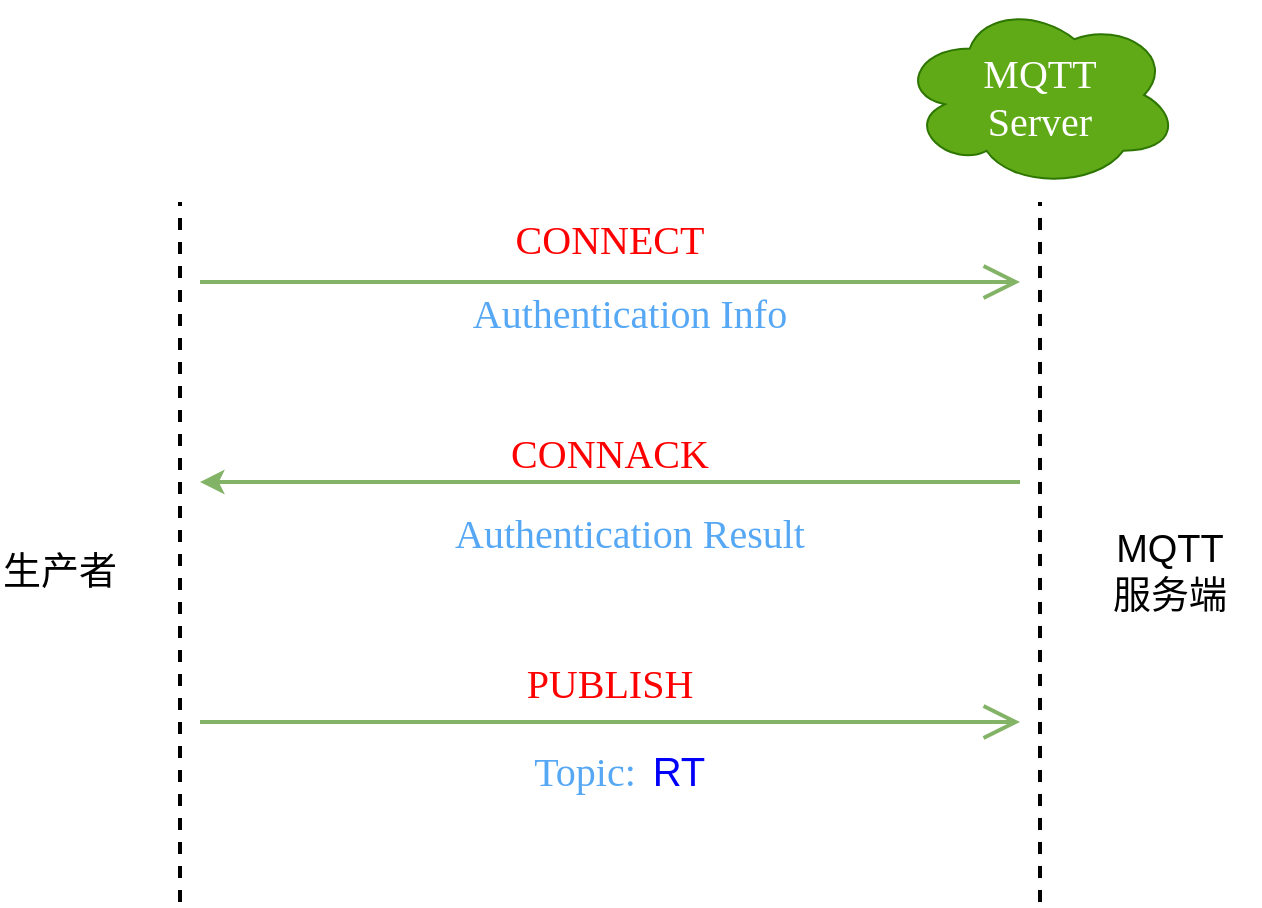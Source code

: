 <mxfile version="20.8.23" type="github" pages="3">
  <diagram name="第 1 页" id="2depREerfcmBq1PA4sxw">
    <mxGraphModel dx="993" dy="688" grid="0" gridSize="10" guides="1" tooltips="1" connect="1" arrows="1" fold="1" page="1" pageScale="1" pageWidth="1200" pageHeight="1920" math="0" shadow="0">
      <root>
        <mxCell id="0" />
        <mxCell id="1" parent="0" />
        <mxCell id="WglIiz3RQcRZdJG2cxxD-5" style="edgeStyle=none;curved=1;rounded=0;hachureGap=4;orthogonalLoop=1;jettySize=auto;html=1;fontFamily=Times New Roman;fontSize=16;endArrow=open;startSize=14;endSize=14;sourcePerimeterSpacing=8;targetPerimeterSpacing=8;strokeWidth=2;fillColor=#d5e8d4;strokeColor=#82b366;" parent="1" edge="1">
          <mxGeometry relative="1" as="geometry">
            <mxPoint x="230" y="420" as="sourcePoint" />
            <mxPoint x="640" y="420" as="targetPoint" />
          </mxGeometry>
        </mxCell>
        <mxCell id="WglIiz3RQcRZdJG2cxxD-3" value="" style="shape=image;imageAspect=0;aspect=fixed;verticalLabelPosition=bottom;verticalAlign=top;sketch=1;hachureGap=4;jiggle=2;curveFitting=1;fontFamily=Architects Daughter;fontSource=https%3A%2F%2Ffonts.googleapis.com%2Fcss%3Ffamily%3DArchitects%2BDaughter;fontSize=20;image=https://pic.fx7.top/PicGo/%E6%95%B0%E9%87%87.png;" parent="1" vertex="1">
          <mxGeometry x="150" y="300" width="146.9" height="63" as="geometry" />
        </mxCell>
        <mxCell id="WglIiz3RQcRZdJG2cxxD-4" value="MQTT&lt;br&gt;Server" style="ellipse;shape=cloud;whiteSpace=wrap;html=1;hachureGap=4;fontFamily=Times New Roman;fontSize=20;fillColor=#60a917;strokeColor=#2D7600;fontColor=#ffffff;" parent="1" vertex="1">
          <mxGeometry x="580" y="280" width="139.5" height="93" as="geometry" />
        </mxCell>
        <mxCell id="1cNgrbimQZvX6vLDxFEA-1" value="" style="endArrow=none;dashed=1;html=1;rounded=0;sketch=0;strokeWidth=2;" edge="1" parent="1">
          <mxGeometry width="50" height="50" relative="1" as="geometry">
            <mxPoint x="220" y="730" as="sourcePoint" />
            <mxPoint x="220" y="380" as="targetPoint" />
          </mxGeometry>
        </mxCell>
        <mxCell id="1cNgrbimQZvX6vLDxFEA-2" value="" style="endArrow=none;dashed=1;html=1;rounded=0;sketch=0;strokeWidth=2;" edge="1" parent="1">
          <mxGeometry width="50" height="50" relative="1" as="geometry">
            <mxPoint x="650" y="730" as="sourcePoint" />
            <mxPoint x="650" y="380" as="targetPoint" />
          </mxGeometry>
        </mxCell>
        <mxCell id="1cNgrbimQZvX6vLDxFEA-4" value="" style="endArrow=classic;html=1;rounded=0;sketch=0;strokeWidth=2;fillColor=#d5e8d4;strokeColor=#82b366;" edge="1" parent="1">
          <mxGeometry width="50" height="50" relative="1" as="geometry">
            <mxPoint x="640" y="520" as="sourcePoint" />
            <mxPoint x="230" y="520" as="targetPoint" />
          </mxGeometry>
        </mxCell>
        <mxCell id="1cNgrbimQZvX6vLDxFEA-7" value="&lt;div style=&quot;text-align: center;&quot;&gt;&lt;font face=&quot;Times New Roman&quot;&gt;&lt;span style=&quot;font-size: 20px; background-color: rgb(255, 255, 255);&quot;&gt;CONNACK&lt;/span&gt;&lt;/font&gt;&lt;/div&gt;" style="text;whiteSpace=wrap;html=1;fontSize=20;fontFamily=Times New Roman;align=center;verticalAlign=middle;fontColor=#FF0000;labelBackgroundColor=default;" vertex="1" parent="1">
          <mxGeometry x="390" y="480" width="90" height="50" as="geometry" />
        </mxCell>
        <mxCell id="1cNgrbimQZvX6vLDxFEA-14" value="Authentication Result" style="text;html=1;strokeColor=none;fillColor=none;align=center;verticalAlign=middle;whiteSpace=wrap;rounded=0;fontSize=20;fontFamily=Times New Roman;labelBackgroundColor=default;fontColor=#56a8f5;" vertex="1" parent="1">
          <mxGeometry x="350" y="530" width="190" height="30" as="geometry" />
        </mxCell>
        <mxCell id="1cNgrbimQZvX6vLDxFEA-15" value="生产者" style="text;html=1;strokeColor=none;fillColor=none;align=center;verticalAlign=middle;whiteSpace=wrap;rounded=0;fontSize=19;" vertex="1" parent="1">
          <mxGeometry x="130" y="550" width="60" height="30" as="geometry" />
        </mxCell>
        <mxCell id="1cNgrbimQZvX6vLDxFEA-17" value="MQTT&lt;br&gt;服务端" style="text;html=1;strokeColor=none;fillColor=none;align=center;verticalAlign=middle;whiteSpace=wrap;rounded=0;fontSize=19;" vertex="1" parent="1">
          <mxGeometry x="670" y="550" width="90" height="30" as="geometry" />
        </mxCell>
        <mxCell id="1cNgrbimQZvX6vLDxFEA-18" value="Authentication Info" style="text;html=1;strokeColor=none;fillColor=none;align=center;verticalAlign=middle;whiteSpace=wrap;rounded=0;fontSize=20;fontFamily=Times New Roman;labelBackgroundColor=default;fontColor=#56a8f5;" vertex="1" parent="1">
          <mxGeometry x="350" y="420" width="190" height="30" as="geometry" />
        </mxCell>
        <mxCell id="1cNgrbimQZvX6vLDxFEA-20" style="edgeStyle=none;curved=1;rounded=0;hachureGap=4;orthogonalLoop=1;jettySize=auto;html=1;fontFamily=Times New Roman;fontSize=16;endArrow=open;startSize=14;endSize=14;sourcePerimeterSpacing=8;targetPerimeterSpacing=8;strokeWidth=2;fillColor=#d5e8d4;strokeColor=#82b366;" edge="1" parent="1">
          <mxGeometry relative="1" as="geometry">
            <mxPoint x="230" y="640" as="sourcePoint" />
            <mxPoint x="640" y="640" as="targetPoint" />
          </mxGeometry>
        </mxCell>
        <mxCell id="1cNgrbimQZvX6vLDxFEA-22" value="&lt;div style=&quot;text-align: center;&quot;&gt;&lt;font size=&quot;1&quot; face=&quot;Times New Roman&quot;&gt;&lt;span style=&quot;background-color: rgb(255, 255, 255); font-size: 20px;&quot;&gt;PUBLISH&lt;/span&gt;&lt;/font&gt;&lt;/div&gt;" style="text;whiteSpace=wrap;html=1;fontSize=20;fontFamily=Times New Roman;align=center;verticalAlign=middle;fontColor=#FF0000;labelBackgroundColor=default;" vertex="1" parent="1">
          <mxGeometry x="320" y="595" width="230" height="50" as="geometry" />
        </mxCell>
        <mxCell id="1cNgrbimQZvX6vLDxFEA-23" value="&lt;div style=&quot;text-align: center;&quot;&gt;&lt;font face=&quot;Times New Roman&quot;&gt;&lt;span style=&quot;font-size: 20px; background-color: rgb(255, 255, 255);&quot;&gt;CONNECT&lt;/span&gt;&lt;/font&gt;&lt;/div&gt;" style="text;whiteSpace=wrap;html=1;fontSize=20;fontFamily=Times New Roman;align=center;verticalAlign=middle;fontColor=#FF0000;labelBackgroundColor=default;" vertex="1" parent="1">
          <mxGeometry x="390" y="373" width="90" height="50" as="geometry" />
        </mxCell>
        <mxCell id="j_dgKrrUZC10vsXky4ux-1" value="Topic:&amp;nbsp;" style="text;html=1;strokeColor=none;fillColor=none;align=center;verticalAlign=middle;whiteSpace=wrap;rounded=0;fontSize=20;fontFamily=Times New Roman;labelBackgroundColor=default;fontColor=#56a8f5;" vertex="1" parent="1">
          <mxGeometry x="393" y="649" width="64" height="30" as="geometry" />
        </mxCell>
        <mxCell id="j_dgKrrUZC10vsXky4ux-2" value="RT" style="text;html=1;strokeColor=none;fillColor=none;align=center;verticalAlign=middle;whiteSpace=wrap;rounded=0;fontSize=20;fontColor=#0000fa;" vertex="1" parent="1">
          <mxGeometry x="412" y="649" width="115" height="30" as="geometry" />
        </mxCell>
      </root>
    </mxGraphModel>
  </diagram>
  <diagram id="5GNpfaJDFPiufRLFJj9T" name="第 2 页">
    <mxGraphModel dx="934" dy="647" grid="0" gridSize="10" guides="1" tooltips="1" connect="1" arrows="1" fold="1" page="1" pageScale="1" pageWidth="1200" pageHeight="1920" math="0" shadow="0">
      <root>
        <mxCell id="0" />
        <mxCell id="1" parent="0" />
        <mxCell id="sBLDZ6kfOL8sw0q32bDc-1" style="edgeStyle=none;curved=1;rounded=0;hachureGap=4;orthogonalLoop=1;jettySize=auto;html=1;fontFamily=Times New Roman;fontSize=16;endArrow=open;startSize=14;endSize=14;sourcePerimeterSpacing=8;targetPerimeterSpacing=8;strokeWidth=2;fillColor=#d5e8d4;strokeColor=#82b366;" edge="1" parent="1">
          <mxGeometry relative="1" as="geometry">
            <mxPoint x="230" y="420" as="sourcePoint" />
            <mxPoint x="640" y="420" as="targetPoint" />
          </mxGeometry>
        </mxCell>
        <mxCell id="sBLDZ6kfOL8sw0q32bDc-3" value="MQTT&lt;br&gt;Server" style="ellipse;shape=cloud;whiteSpace=wrap;html=1;hachureGap=4;fontFamily=Times New Roman;fontSize=20;fillColor=#60a917;strokeColor=#2D7600;fontColor=#ffffff;" vertex="1" parent="1">
          <mxGeometry x="580" y="280" width="139.5" height="93" as="geometry" />
        </mxCell>
        <mxCell id="sBLDZ6kfOL8sw0q32bDc-4" value="" style="endArrow=none;dashed=1;html=1;rounded=0;sketch=0;strokeWidth=2;" edge="1" parent="1">
          <mxGeometry width="50" height="50" relative="1" as="geometry">
            <mxPoint x="220" y="730" as="sourcePoint" />
            <mxPoint x="220" y="380" as="targetPoint" />
          </mxGeometry>
        </mxCell>
        <mxCell id="sBLDZ6kfOL8sw0q32bDc-5" value="" style="endArrow=none;dashed=1;html=1;rounded=0;sketch=0;strokeWidth=2;" edge="1" parent="1">
          <mxGeometry width="50" height="50" relative="1" as="geometry">
            <mxPoint x="650" y="730" as="sourcePoint" />
            <mxPoint x="650" y="380" as="targetPoint" />
          </mxGeometry>
        </mxCell>
        <mxCell id="sBLDZ6kfOL8sw0q32bDc-6" value="" style="endArrow=classic;html=1;rounded=0;sketch=0;strokeWidth=2;fillColor=#d5e8d4;strokeColor=#82b366;" edge="1" parent="1">
          <mxGeometry width="50" height="50" relative="1" as="geometry">
            <mxPoint x="640" y="520" as="sourcePoint" />
            <mxPoint x="230" y="520" as="targetPoint" />
          </mxGeometry>
        </mxCell>
        <mxCell id="sBLDZ6kfOL8sw0q32bDc-7" value="&lt;div style=&quot;text-align: center;&quot;&gt;&lt;font face=&quot;Times New Roman&quot;&gt;&lt;span style=&quot;font-size: 20px; background-color: rgb(255, 255, 255);&quot;&gt;CONNACK&lt;/span&gt;&lt;/font&gt;&lt;/div&gt;" style="text;whiteSpace=wrap;html=1;fontSize=20;fontFamily=Times New Roman;align=center;verticalAlign=middle;fontColor=#FF0000;labelBackgroundColor=default;" vertex="1" parent="1">
          <mxGeometry x="390" y="480" width="90" height="50" as="geometry" />
        </mxCell>
        <mxCell id="sBLDZ6kfOL8sw0q32bDc-8" value="Authentication Result" style="text;html=1;strokeColor=none;fillColor=none;align=center;verticalAlign=middle;whiteSpace=wrap;rounded=0;fontSize=20;fontFamily=Times New Roman;labelBackgroundColor=default;fontColor=#56a8f5;" vertex="1" parent="1">
          <mxGeometry x="350" y="530" width="190" height="30" as="geometry" />
        </mxCell>
        <mxCell id="sBLDZ6kfOL8sw0q32bDc-9" value="消费者" style="text;html=1;strokeColor=none;fillColor=none;align=center;verticalAlign=middle;whiteSpace=wrap;rounded=0;fontSize=19;" vertex="1" parent="1">
          <mxGeometry x="130" y="550" width="60" height="30" as="geometry" />
        </mxCell>
        <mxCell id="sBLDZ6kfOL8sw0q32bDc-10" value="MQTT&lt;br&gt;服务端" style="text;html=1;strokeColor=none;fillColor=none;align=center;verticalAlign=middle;whiteSpace=wrap;rounded=0;fontSize=19;" vertex="1" parent="1">
          <mxGeometry x="670" y="550" width="90" height="30" as="geometry" />
        </mxCell>
        <mxCell id="sBLDZ6kfOL8sw0q32bDc-11" value="Authentication Info" style="text;html=1;strokeColor=none;fillColor=none;align=center;verticalAlign=middle;whiteSpace=wrap;rounded=0;fontSize=20;fontFamily=Times New Roman;labelBackgroundColor=default;fontColor=#56a8f5;" vertex="1" parent="1">
          <mxGeometry x="350" y="420" width="190" height="30" as="geometry" />
        </mxCell>
        <mxCell id="sBLDZ6kfOL8sw0q32bDc-12" style="edgeStyle=none;curved=1;rounded=0;hachureGap=4;orthogonalLoop=1;jettySize=auto;html=1;fontFamily=Times New Roman;fontSize=16;endArrow=open;startSize=14;endSize=14;sourcePerimeterSpacing=8;targetPerimeterSpacing=8;strokeWidth=2;fillColor=#d5e8d4;strokeColor=#82b366;" edge="1" parent="1">
          <mxGeometry relative="1" as="geometry">
            <mxPoint x="230" y="640" as="sourcePoint" />
            <mxPoint x="640" y="640" as="targetPoint" />
          </mxGeometry>
        </mxCell>
        <mxCell id="sBLDZ6kfOL8sw0q32bDc-13" value="&lt;div style=&quot;text-align: center;&quot;&gt;&lt;font size=&quot;1&quot; face=&quot;Times New Roman&quot;&gt;&lt;span style=&quot;background-color: rgb(255, 255, 255); font-size: 20px;&quot;&gt;Subcribe&lt;/span&gt;&lt;/font&gt;&lt;/div&gt;" style="text;whiteSpace=wrap;html=1;fontSize=20;fontFamily=Times New Roman;align=center;verticalAlign=middle;fontColor=#FF0000;labelBackgroundColor=default;" vertex="1" parent="1">
          <mxGeometry x="320" y="595" width="230" height="50" as="geometry" />
        </mxCell>
        <mxCell id="sBLDZ6kfOL8sw0q32bDc-14" value="&lt;div style=&quot;text-align: center;&quot;&gt;&lt;font face=&quot;Times New Roman&quot;&gt;&lt;span style=&quot;font-size: 20px; background-color: rgb(255, 255, 255);&quot;&gt;CONNECT&lt;/span&gt;&lt;/font&gt;&lt;/div&gt;" style="text;whiteSpace=wrap;html=1;fontSize=20;fontFamily=Times New Roman;align=center;verticalAlign=middle;fontColor=#FF0000;labelBackgroundColor=default;" vertex="1" parent="1">
          <mxGeometry x="390" y="373" width="90" height="50" as="geometry" />
        </mxCell>
        <mxCell id="sBLDZ6kfOL8sw0q32bDc-15" value="Topic:&amp;nbsp;" style="text;html=1;strokeColor=none;fillColor=none;align=center;verticalAlign=middle;whiteSpace=wrap;rounded=0;fontSize=20;fontFamily=Times New Roman;labelBackgroundColor=default;fontColor=#56a8f5;" vertex="1" parent="1">
          <mxGeometry x="386" y="652" width="64" height="30" as="geometry" />
        </mxCell>
        <mxCell id="sBLDZ6kfOL8sw0q32bDc-16" value="" style="verticalLabelPosition=bottom;html=1;verticalAlign=top;align=center;strokeColor=none;fillColor=#00BEF2;shape=mxgraph.azure.user;labelBackgroundColor=#FFFFFF;fontSize=20;fontColor=#479DC2;" vertex="1" parent="1">
          <mxGeometry x="153" y="284" width="47.5" height="50" as="geometry" />
        </mxCell>
        <mxCell id="sBLDZ6kfOL8sw0q32bDc-19" value="" style="sketch=0;pointerEvents=1;shadow=0;dashed=0;html=1;strokeColor=none;labelPosition=center;verticalLabelPosition=bottom;verticalAlign=top;align=center;fillColor=#515151;shape=mxgraph.mscae.system_center.cloud_distribution_point;labelBackgroundColor=#FFFFFF;fontSize=20;fontColor=#479DC2;" vertex="1" parent="1">
          <mxGeometry x="217" y="317" width="46" height="50" as="geometry" />
        </mxCell>
        <mxCell id="sBLDZ6kfOL8sw0q32bDc-21" value="" style="endArrow=none;html=1;rounded=0;sketch=0;strokeWidth=2;fontSize=20;fontColor=#479DC2;" edge="1" parent="1">
          <mxGeometry width="50" height="50" relative="1" as="geometry">
            <mxPoint x="189" y="355" as="sourcePoint" />
            <mxPoint x="231" y="297" as="targetPoint" />
          </mxGeometry>
        </mxCell>
        <mxCell id="sBLDZ6kfOL8sw0q32bDc-24" value="RT" style="text;html=1;strokeColor=none;fillColor=none;align=center;verticalAlign=middle;whiteSpace=wrap;rounded=0;fontSize=20;fontColor=#0000fa;" vertex="1" parent="1">
          <mxGeometry x="414" y="652" width="115" height="30" as="geometry" />
        </mxCell>
      </root>
    </mxGraphModel>
  </diagram>
  <diagram id="epFz0cofnVDUokCRSOCN" name="第 3 页">
    <mxGraphModel dx="794" dy="550" grid="0" gridSize="10" guides="1" tooltips="1" connect="1" arrows="1" fold="1" page="1" pageScale="1" pageWidth="1200" pageHeight="1920" math="0" shadow="0">
      <root>
        <mxCell id="0" />
        <mxCell id="1" parent="0" />
        <mxCell id="etNrNLLopdlfcb40dE0G-4" value="" style="rounded=0;whiteSpace=wrap;html=1;labelBackgroundColor=#FFFFFF;fontSize=14;fontColor=#56a8f5;" vertex="1" parent="1">
          <mxGeometry x="517" y="392" width="274" height="184" as="geometry" />
        </mxCell>
        <mxCell id="w5hcN1I3v2hEBptk1bi2-2" value="MQTT&lt;br&gt;Server" style="ellipse;shape=cloud;whiteSpace=wrap;html=1;hachureGap=4;fontFamily=Times New Roman;fontSize=20;fillColor=#60a917;strokeColor=#2D7600;fontColor=#ffffff;" vertex="1" parent="1">
          <mxGeometry x="653" y="440" width="139.5" height="93" as="geometry" />
        </mxCell>
        <mxCell id="w5hcN1I3v2hEBptk1bi2-15" value="" style="verticalLabelPosition=bottom;html=1;verticalAlign=top;align=center;strokeColor=none;fillColor=#00BEF2;shape=mxgraph.azure.user;labelBackgroundColor=#FFFFFF;fontSize=20;fontColor=#479DC2;" vertex="1" parent="1">
          <mxGeometry x="190.45" y="577" width="47.5" height="50" as="geometry" />
        </mxCell>
        <mxCell id="w5hcN1I3v2hEBptk1bi2-16" value="" style="sketch=0;pointerEvents=1;shadow=0;dashed=0;html=1;strokeColor=none;labelPosition=center;verticalLabelPosition=bottom;verticalAlign=top;align=center;fillColor=#515151;shape=mxgraph.mscae.system_center.cloud_distribution_point;labelBackgroundColor=#FFFFFF;fontSize=20;fontColor=#479DC2;" vertex="1" parent="1">
          <mxGeometry x="254.45" y="610" width="46" height="50" as="geometry" />
        </mxCell>
        <mxCell id="w5hcN1I3v2hEBptk1bi2-17" value="" style="endArrow=none;html=1;rounded=0;sketch=0;strokeWidth=2;fontSize=20;fontColor=#479DC2;" edge="1" parent="1">
          <mxGeometry width="50" height="50" relative="1" as="geometry">
            <mxPoint x="226.45" y="648" as="sourcePoint" />
            <mxPoint x="268.45" y="590" as="targetPoint" />
          </mxGeometry>
        </mxCell>
        <mxCell id="etNrNLLopdlfcb40dE0G-1" value="" style="shape=image;imageAspect=0;aspect=fixed;verticalLabelPosition=bottom;verticalAlign=top;sketch=1;hachureGap=4;jiggle=2;curveFitting=1;fontFamily=Architects Daughter;fontSource=https%3A%2F%2Ffonts.googleapis.com%2Fcss%3Ffamily%3DArchitects%2BDaughter;fontSize=20;image=https://pic.fx7.top/PicGo/%E6%95%B0%E9%87%87.png;" vertex="1" parent="1">
          <mxGeometry x="190.45" y="295" width="146.9" height="63" as="geometry" />
        </mxCell>
        <mxCell id="etNrNLLopdlfcb40dE0G-6" value="" style="rounded=1;whiteSpace=wrap;html=1;labelBackgroundColor=#FFFFFF;fontSize=14;fillColor=#f8cecc;strokeColor=#b85450;" vertex="1" parent="1">
          <mxGeometry x="546" y="423" width="98" height="49" as="geometry" />
        </mxCell>
        <mxCell id="etNrNLLopdlfcb40dE0G-7" style="edgeStyle=none;rounded=0;sketch=0;orthogonalLoop=1;jettySize=auto;html=1;exitX=0.5;exitY=0;exitDx=0;exitDy=0;strokeWidth=2;fontSize=14;fontColor=#56a8f5;endArrow=none;endFill=0;" edge="1" parent="1" source="etNrNLLopdlfcb40dE0G-4" target="etNrNLLopdlfcb40dE0G-4">
          <mxGeometry relative="1" as="geometry" />
        </mxCell>
        <mxCell id="etNrNLLopdlfcb40dE0G-8" style="edgeStyle=none;rounded=0;sketch=0;orthogonalLoop=1;jettySize=auto;html=1;exitX=0.5;exitY=1;exitDx=0;exitDy=0;strokeWidth=2;fontSize=14;fontColor=#56a8f5;endArrow=none;endFill=0;" edge="1" parent="1" source="etNrNLLopdlfcb40dE0G-4" target="etNrNLLopdlfcb40dE0G-4">
          <mxGeometry relative="1" as="geometry" />
        </mxCell>
        <mxCell id="-s6ZD2szU1ZS6kVCl1nK-1" style="orthogonalLoop=1;jettySize=auto;html=1;shadow=0;strokeColor=#b85450;fontFamily=Helvetica;fontSize=12;fontColor=#000000;entryX=0;entryY=0;entryDx=0;entryDy=0;fillColor=#f8cecc;strokeWidth=2;" edge="1" parent="1" target="etNrNLLopdlfcb40dE0G-6">
          <mxGeometry relative="1" as="geometry">
            <mxPoint x="347" y="325" as="sourcePoint" />
            <mxPoint x="540" y="424" as="targetPoint" />
          </mxGeometry>
        </mxCell>
        <mxCell id="-s6ZD2szU1ZS6kVCl1nK-2" style="orthogonalLoop=1;jettySize=auto;html=1;entryX=0;entryY=0;entryDx=0;entryDy=0;shadow=0;strokeColor=#6c8ebf;fontFamily=Helvetica;fontSize=12;fontColor=#000000;exitX=0.25;exitY=0;exitDx=0;exitDy=0;fillColor=#dae8fc;strokeWidth=2;" edge="1" parent="1" source="-s6ZD2szU1ZS6kVCl1nK-10">
          <mxGeometry relative="1" as="geometry">
            <mxPoint x="541" y="497" as="sourcePoint" />
            <mxPoint x="319" y="361" as="targetPoint" />
          </mxGeometry>
        </mxCell>
        <mxCell id="-s6ZD2szU1ZS6kVCl1nK-3" style="orthogonalLoop=1;jettySize=auto;html=1;entryX=0;entryY=0.75;entryDx=0;entryDy=0;shadow=0;strokeColor=#6c8ebf;fontFamily=Helvetica;fontSize=12;fontColor=#000000;fillColor=#dae8fc;strokeWidth=2;" edge="1" parent="1" target="-s6ZD2szU1ZS6kVCl1nK-10">
          <mxGeometry relative="1" as="geometry">
            <mxPoint x="314" y="654" as="sourcePoint" />
            <mxPoint x="298" y="533" as="targetPoint" />
          </mxGeometry>
        </mxCell>
        <mxCell id="-s6ZD2szU1ZS6kVCl1nK-4" style="orthogonalLoop=1;jettySize=auto;html=1;entryX=0.099;entryY=0.918;entryDx=0;entryDy=0;shadow=0;strokeColor=#b85450;fontFamily=Helvetica;fontSize=12;fontColor=#000000;entryPerimeter=0;exitX=0;exitY=0.75;exitDx=0;exitDy=0;fillColor=#f8cecc;strokeWidth=2;" edge="1" parent="1" source="etNrNLLopdlfcb40dE0G-6">
          <mxGeometry relative="1" as="geometry">
            <mxPoint x="539" y="531" as="sourcePoint" />
            <mxPoint x="308" y="619" as="targetPoint" />
          </mxGeometry>
        </mxCell>
        <mxCell id="-s6ZD2szU1ZS6kVCl1nK-6" value="SUBCRIBE" style="text;html=1;strokeColor=none;fillColor=none;align=center;verticalAlign=middle;whiteSpace=wrap;rounded=0;fontSize=14;fontColor=#000000;" vertex="1" parent="1">
          <mxGeometry x="352" y="410" width="60" height="30" as="geometry" />
        </mxCell>
        <mxCell id="-s6ZD2szU1ZS6kVCl1nK-7" value="PUBLISH" style="text;html=1;strokeColor=none;fillColor=none;align=center;verticalAlign=middle;whiteSpace=wrap;rounded=0;fontSize=14;fontColor=#000000;" vertex="1" parent="1">
          <mxGeometry x="437" y="332" width="60" height="30" as="geometry" />
        </mxCell>
        <mxCell id="-s6ZD2szU1ZS6kVCl1nK-8" value="PUBLISH" style="text;html=1;strokeColor=none;fillColor=none;align=center;verticalAlign=middle;whiteSpace=wrap;rounded=0;fontSize=14;fontColor=#000000;" vertex="1" parent="1">
          <mxGeometry x="419" y="610" width="60" height="30" as="geometry" />
        </mxCell>
        <mxCell id="-s6ZD2szU1ZS6kVCl1nK-9" value="SUBCRIBE" style="text;html=1;strokeColor=none;fillColor=none;align=center;verticalAlign=middle;whiteSpace=wrap;rounded=0;fontSize=14;fontColor=#000000;" vertex="1" parent="1">
          <mxGeometry x="346" y="526" width="60" height="30" as="geometry" />
        </mxCell>
        <mxCell id="-s6ZD2szU1ZS6kVCl1nK-10" value="" style="rounded=1;whiteSpace=wrap;html=1;labelBackgroundColor=#FFFFFF;fontSize=14;fillColor=#dae8fc;strokeColor=#6c8ebf;" vertex="1" parent="1">
          <mxGeometry x="546" y="507" width="98" height="49" as="geometry" />
        </mxCell>
        <mxCell id="HyEp8ZjNWEI0d-oOovqV-1" value="消费者" style="text;html=1;strokeColor=none;fillColor=none;align=center;verticalAlign=middle;whiteSpace=wrap;rounded=0;fontSize=19;" vertex="1" parent="1">
          <mxGeometry x="199" y="667" width="60" height="30" as="geometry" />
        </mxCell>
        <mxCell id="KhAUUmb3EQ4ZGkAmDqFS-1" value="生产者" style="text;html=1;strokeColor=none;fillColor=none;align=center;verticalAlign=middle;whiteSpace=wrap;rounded=0;fontSize=19;" vertex="1" parent="1">
          <mxGeometry x="220" y="362" width="60" height="30" as="geometry" />
        </mxCell>
        <mxCell id="KhAUUmb3EQ4ZGkAmDqFS-3" value="Topic" style="text;html=1;strokeColor=none;fillColor=none;align=center;verticalAlign=middle;whiteSpace=wrap;rounded=0;fontSize=19;" vertex="1" parent="1">
          <mxGeometry x="565" y="389" width="60" height="30" as="geometry" />
        </mxCell>
        <mxCell id="KhAUUmb3EQ4ZGkAmDqFS-4" value="RESPONSE" style="text;html=1;strokeColor=none;fillColor=none;align=center;verticalAlign=middle;whiteSpace=wrap;rounded=0;fontSize=14;fontColor=#000000;" vertex="1" parent="1">
          <mxGeometry x="565" y="433" width="60" height="30" as="geometry" />
        </mxCell>
        <mxCell id="KhAUUmb3EQ4ZGkAmDqFS-5" value="REQUEST" style="text;html=1;strokeColor=none;fillColor=none;align=center;verticalAlign=middle;whiteSpace=wrap;rounded=0;fontSize=14;fontColor=#000000;" vertex="1" parent="1">
          <mxGeometry x="563" y="517" width="60" height="30" as="geometry" />
        </mxCell>
      </root>
    </mxGraphModel>
  </diagram>
</mxfile>
